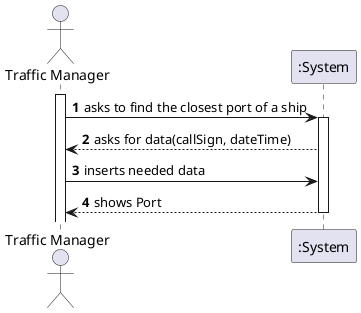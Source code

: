 @startuml
'https://plantuml.com/sequence-diagram

autonumber
actor "Traffic Manager" as TM

activate TM
TM-> ":System" : asks to find the closest port of a ship
activate ":System"
":System" --> TM : asks for data(callSign, dateTime)
TM-> ":System" : inserts needed data
":System" --> TM : shows Port

deactivate ":System"

@enduml